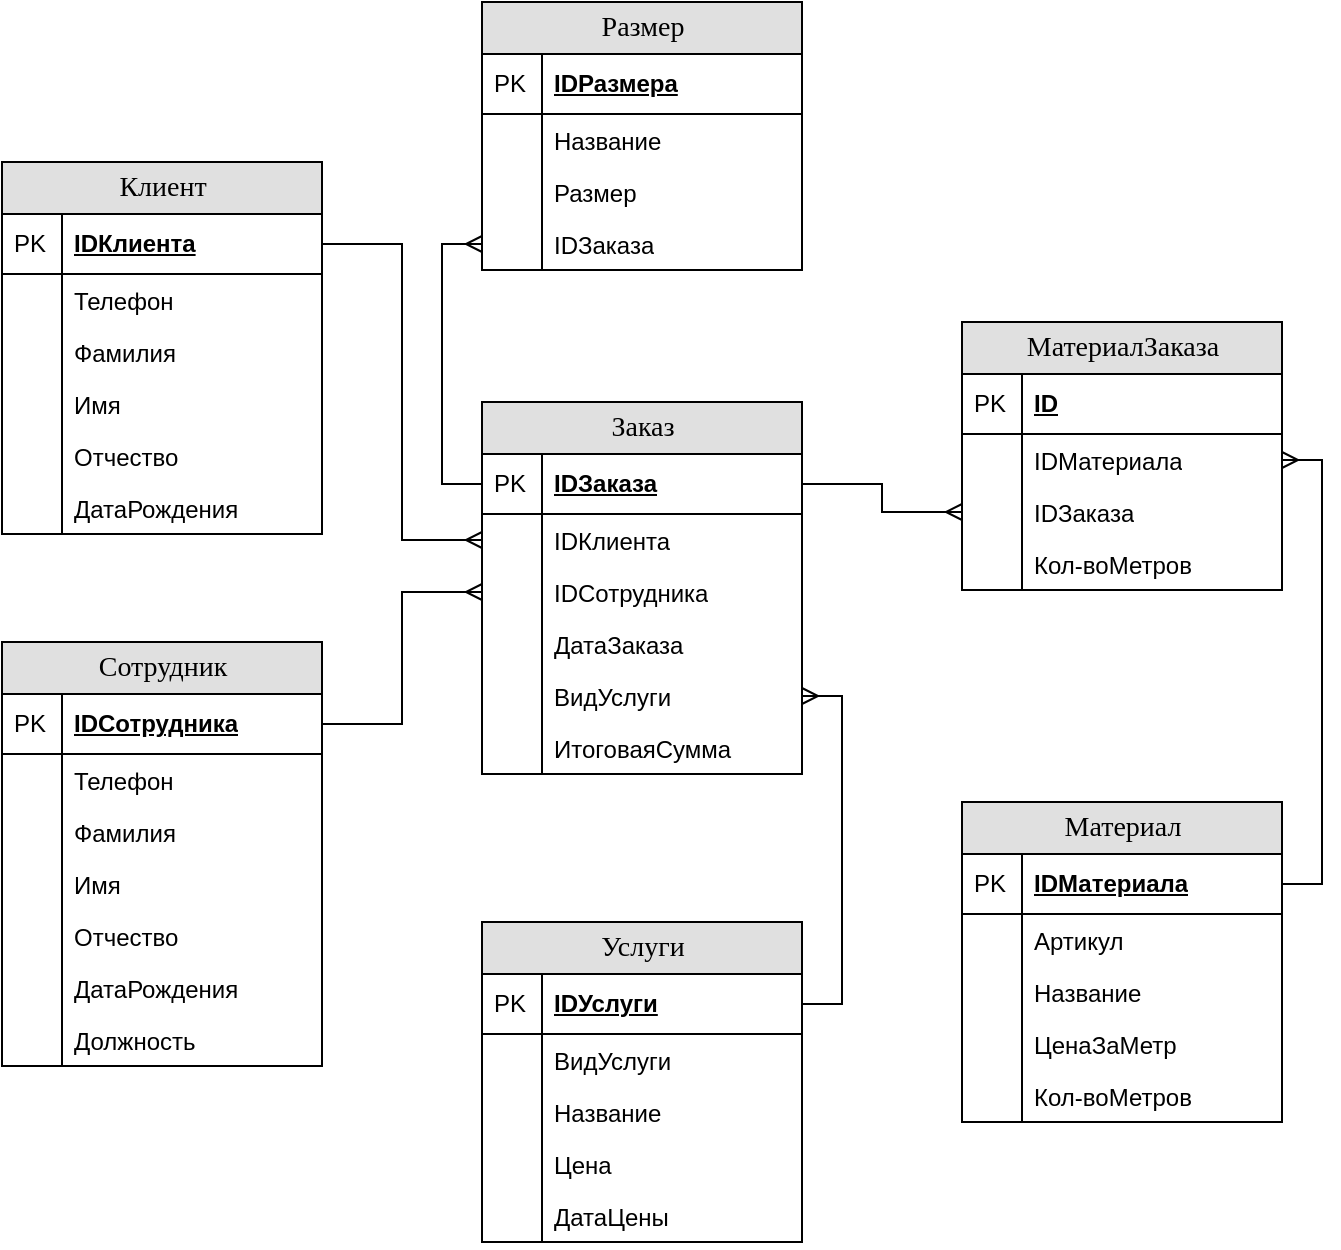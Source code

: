 <mxfile version="21.0.2" type="device"><diagram id="m5zZ38K6MGrYSZX0DE65" name="Страница 1"><mxGraphModel dx="712" dy="786" grid="1" gridSize="10" guides="1" tooltips="1" connect="1" arrows="1" fold="1" page="1" pageScale="1" pageWidth="827" pageHeight="1169" math="0" shadow="0"><root><mxCell id="0"/><mxCell id="1" parent="0"/><mxCell id="7CFp2OdTpkbT14MJSVc9-14" value="Клиент" style="swimlane;html=1;fontStyle=0;childLayout=stackLayout;horizontal=1;startSize=26;fillColor=#e0e0e0;horizontalStack=0;resizeParent=1;resizeLast=0;collapsible=1;marginBottom=0;swimlaneFillColor=#ffffff;align=center;rounded=0;shadow=0;comic=0;labelBackgroundColor=none;strokeWidth=1;fontFamily=Verdana;fontSize=14;swimlaneLine=1;" parent="1" vertex="1"><mxGeometry x="40" y="120" width="160" height="186" as="geometry"><mxRectangle x="500" y="140" width="90" height="30" as="alternateBounds"/></mxGeometry></mxCell><mxCell id="7CFp2OdTpkbT14MJSVc9-15" value="IDКлиента" style="shape=partialRectangle;top=0;left=0;right=0;bottom=1;html=1;align=left;verticalAlign=middle;fillColor=none;spacingLeft=34;spacingRight=4;whiteSpace=wrap;overflow=hidden;rotatable=0;points=[[0,0.5],[1,0.5]];portConstraint=eastwest;dropTarget=0;fontStyle=5;" parent="7CFp2OdTpkbT14MJSVc9-14" vertex="1"><mxGeometry y="26" width="160" height="30" as="geometry"/></mxCell><mxCell id="7CFp2OdTpkbT14MJSVc9-16" value="PK" style="shape=partialRectangle;top=0;left=0;bottom=0;html=1;fillColor=none;align=left;verticalAlign=middle;spacingLeft=4;spacingRight=4;whiteSpace=wrap;overflow=hidden;rotatable=0;points=[];portConstraint=eastwest;part=1;" parent="7CFp2OdTpkbT14MJSVc9-15" vertex="1" connectable="0"><mxGeometry width="30" height="30" as="geometry"/></mxCell><mxCell id="7CFp2OdTpkbT14MJSVc9-17" value="Телефон" style="shape=partialRectangle;top=0;left=0;right=0;bottom=0;html=1;align=left;verticalAlign=top;fillColor=none;spacingLeft=34;spacingRight=4;whiteSpace=wrap;overflow=hidden;rotatable=0;points=[[0,0.5],[1,0.5]];portConstraint=eastwest;dropTarget=0;" parent="7CFp2OdTpkbT14MJSVc9-14" vertex="1"><mxGeometry y="56" width="160" height="26" as="geometry"/></mxCell><mxCell id="7CFp2OdTpkbT14MJSVc9-18" value="" style="shape=partialRectangle;top=0;left=0;bottom=0;html=1;fillColor=none;align=left;verticalAlign=top;spacingLeft=4;spacingRight=4;whiteSpace=wrap;overflow=hidden;rotatable=0;points=[];portConstraint=eastwest;part=1;" parent="7CFp2OdTpkbT14MJSVc9-17" vertex="1" connectable="0"><mxGeometry width="30" height="26" as="geometry"/></mxCell><mxCell id="7CFp2OdTpkbT14MJSVc9-19" value="Фамилия" style="shape=partialRectangle;top=0;left=0;right=0;bottom=0;html=1;align=left;verticalAlign=top;fillColor=none;spacingLeft=34;spacingRight=4;whiteSpace=wrap;overflow=hidden;rotatable=0;points=[[0,0.5],[1,0.5]];portConstraint=eastwest;dropTarget=0;" parent="7CFp2OdTpkbT14MJSVc9-14" vertex="1"><mxGeometry y="82" width="160" height="26" as="geometry"/></mxCell><mxCell id="7CFp2OdTpkbT14MJSVc9-20" value="" style="shape=partialRectangle;top=0;left=0;bottom=0;html=1;fillColor=none;align=left;verticalAlign=top;spacingLeft=4;spacingRight=4;whiteSpace=wrap;overflow=hidden;rotatable=0;points=[];portConstraint=eastwest;part=1;" parent="7CFp2OdTpkbT14MJSVc9-19" vertex="1" connectable="0"><mxGeometry width="30" height="26" as="geometry"/></mxCell><mxCell id="7CFp2OdTpkbT14MJSVc9-21" value="Имя" style="shape=partialRectangle;top=0;left=0;right=0;bottom=0;html=1;align=left;verticalAlign=top;fillColor=none;spacingLeft=34;spacingRight=4;whiteSpace=wrap;overflow=hidden;rotatable=0;points=[[0,0.5],[1,0.5]];portConstraint=eastwest;dropTarget=0;" parent="7CFp2OdTpkbT14MJSVc9-14" vertex="1"><mxGeometry y="108" width="160" height="26" as="geometry"/></mxCell><mxCell id="7CFp2OdTpkbT14MJSVc9-22" value="" style="shape=partialRectangle;top=0;left=0;bottom=0;html=1;fillColor=none;align=left;verticalAlign=top;spacingLeft=4;spacingRight=4;whiteSpace=wrap;overflow=hidden;rotatable=0;points=[];portConstraint=eastwest;part=1;" parent="7CFp2OdTpkbT14MJSVc9-21" vertex="1" connectable="0"><mxGeometry width="30" height="26" as="geometry"/></mxCell><mxCell id="7CFp2OdTpkbT14MJSVc9-23" value="Отчество" style="shape=partialRectangle;top=0;left=0;right=0;bottom=0;html=1;align=left;verticalAlign=top;fillColor=none;spacingLeft=34;spacingRight=4;whiteSpace=wrap;overflow=hidden;rotatable=0;points=[[0,0.5],[1,0.5]];portConstraint=eastwest;dropTarget=0;" parent="7CFp2OdTpkbT14MJSVc9-14" vertex="1"><mxGeometry y="134" width="160" height="26" as="geometry"/></mxCell><mxCell id="7CFp2OdTpkbT14MJSVc9-24" value="" style="shape=partialRectangle;top=0;left=0;bottom=0;html=1;fillColor=none;align=left;verticalAlign=top;spacingLeft=4;spacingRight=4;whiteSpace=wrap;overflow=hidden;rotatable=0;points=[];portConstraint=eastwest;part=1;" parent="7CFp2OdTpkbT14MJSVc9-23" vertex="1" connectable="0"><mxGeometry width="30" height="26" as="geometry"/></mxCell><mxCell id="7CFp2OdTpkbT14MJSVc9-25" value="ДатаРождения" style="shape=partialRectangle;top=0;left=0;right=0;bottom=0;html=1;align=left;verticalAlign=top;fillColor=none;spacingLeft=34;spacingRight=4;whiteSpace=wrap;overflow=hidden;rotatable=0;points=[[0,0.5],[1,0.5]];portConstraint=eastwest;dropTarget=0;" parent="7CFp2OdTpkbT14MJSVc9-14" vertex="1"><mxGeometry y="160" width="160" height="26" as="geometry"/></mxCell><mxCell id="7CFp2OdTpkbT14MJSVc9-26" value="" style="shape=partialRectangle;top=0;left=0;bottom=0;html=1;fillColor=none;align=left;verticalAlign=top;spacingLeft=4;spacingRight=4;whiteSpace=wrap;overflow=hidden;rotatable=0;points=[];portConstraint=eastwest;part=1;" parent="7CFp2OdTpkbT14MJSVc9-25" vertex="1" connectable="0"><mxGeometry width="30" height="26" as="geometry"/></mxCell><mxCell id="7CFp2OdTpkbT14MJSVc9-33" value="Сотрудник" style="swimlane;html=1;fontStyle=0;childLayout=stackLayout;horizontal=1;startSize=26;fillColor=#e0e0e0;horizontalStack=0;resizeParent=1;resizeLast=0;collapsible=1;marginBottom=0;swimlaneFillColor=#ffffff;align=center;rounded=0;shadow=0;comic=0;labelBackgroundColor=none;strokeWidth=1;fontFamily=Verdana;fontSize=14;swimlaneLine=1;" parent="1" vertex="1"><mxGeometry x="40" y="360" width="160" height="212" as="geometry"><mxRectangle x="500" y="140" width="90" height="30" as="alternateBounds"/></mxGeometry></mxCell><mxCell id="7CFp2OdTpkbT14MJSVc9-34" value="IDСотрудника" style="shape=partialRectangle;top=0;left=0;right=0;bottom=1;html=1;align=left;verticalAlign=middle;fillColor=none;spacingLeft=34;spacingRight=4;whiteSpace=wrap;overflow=hidden;rotatable=0;points=[[0,0.5],[1,0.5]];portConstraint=eastwest;dropTarget=0;fontStyle=5;" parent="7CFp2OdTpkbT14MJSVc9-33" vertex="1"><mxGeometry y="26" width="160" height="30" as="geometry"/></mxCell><mxCell id="7CFp2OdTpkbT14MJSVc9-35" value="PK" style="shape=partialRectangle;top=0;left=0;bottom=0;html=1;fillColor=none;align=left;verticalAlign=middle;spacingLeft=4;spacingRight=4;whiteSpace=wrap;overflow=hidden;rotatable=0;points=[];portConstraint=eastwest;part=1;" parent="7CFp2OdTpkbT14MJSVc9-34" vertex="1" connectable="0"><mxGeometry width="30" height="30" as="geometry"/></mxCell><mxCell id="7CFp2OdTpkbT14MJSVc9-36" value="Телефон" style="shape=partialRectangle;top=0;left=0;right=0;bottom=0;html=1;align=left;verticalAlign=top;fillColor=none;spacingLeft=34;spacingRight=4;whiteSpace=wrap;overflow=hidden;rotatable=0;points=[[0,0.5],[1,0.5]];portConstraint=eastwest;dropTarget=0;" parent="7CFp2OdTpkbT14MJSVc9-33" vertex="1"><mxGeometry y="56" width="160" height="26" as="geometry"/></mxCell><mxCell id="7CFp2OdTpkbT14MJSVc9-37" value="" style="shape=partialRectangle;top=0;left=0;bottom=0;html=1;fillColor=none;align=left;verticalAlign=top;spacingLeft=4;spacingRight=4;whiteSpace=wrap;overflow=hidden;rotatable=0;points=[];portConstraint=eastwest;part=1;" parent="7CFp2OdTpkbT14MJSVc9-36" vertex="1" connectable="0"><mxGeometry width="30" height="26" as="geometry"/></mxCell><mxCell id="7CFp2OdTpkbT14MJSVc9-38" value="Фамилия" style="shape=partialRectangle;top=0;left=0;right=0;bottom=0;html=1;align=left;verticalAlign=top;fillColor=none;spacingLeft=34;spacingRight=4;whiteSpace=wrap;overflow=hidden;rotatable=0;points=[[0,0.5],[1,0.5]];portConstraint=eastwest;dropTarget=0;" parent="7CFp2OdTpkbT14MJSVc9-33" vertex="1"><mxGeometry y="82" width="160" height="26" as="geometry"/></mxCell><mxCell id="7CFp2OdTpkbT14MJSVc9-39" value="" style="shape=partialRectangle;top=0;left=0;bottom=0;html=1;fillColor=none;align=left;verticalAlign=top;spacingLeft=4;spacingRight=4;whiteSpace=wrap;overflow=hidden;rotatable=0;points=[];portConstraint=eastwest;part=1;" parent="7CFp2OdTpkbT14MJSVc9-38" vertex="1" connectable="0"><mxGeometry width="30" height="26" as="geometry"/></mxCell><mxCell id="7CFp2OdTpkbT14MJSVc9-40" value="Имя" style="shape=partialRectangle;top=0;left=0;right=0;bottom=0;html=1;align=left;verticalAlign=top;fillColor=none;spacingLeft=34;spacingRight=4;whiteSpace=wrap;overflow=hidden;rotatable=0;points=[[0,0.5],[1,0.5]];portConstraint=eastwest;dropTarget=0;" parent="7CFp2OdTpkbT14MJSVc9-33" vertex="1"><mxGeometry y="108" width="160" height="26" as="geometry"/></mxCell><mxCell id="7CFp2OdTpkbT14MJSVc9-41" value="" style="shape=partialRectangle;top=0;left=0;bottom=0;html=1;fillColor=none;align=left;verticalAlign=top;spacingLeft=4;spacingRight=4;whiteSpace=wrap;overflow=hidden;rotatable=0;points=[];portConstraint=eastwest;part=1;" parent="7CFp2OdTpkbT14MJSVc9-40" vertex="1" connectable="0"><mxGeometry width="30" height="26" as="geometry"/></mxCell><mxCell id="7CFp2OdTpkbT14MJSVc9-42" value="Отчество" style="shape=partialRectangle;top=0;left=0;right=0;bottom=0;html=1;align=left;verticalAlign=top;fillColor=none;spacingLeft=34;spacingRight=4;whiteSpace=wrap;overflow=hidden;rotatable=0;points=[[0,0.5],[1,0.5]];portConstraint=eastwest;dropTarget=0;" parent="7CFp2OdTpkbT14MJSVc9-33" vertex="1"><mxGeometry y="134" width="160" height="26" as="geometry"/></mxCell><mxCell id="7CFp2OdTpkbT14MJSVc9-43" value="" style="shape=partialRectangle;top=0;left=0;bottom=0;html=1;fillColor=none;align=left;verticalAlign=top;spacingLeft=4;spacingRight=4;whiteSpace=wrap;overflow=hidden;rotatable=0;points=[];portConstraint=eastwest;part=1;" parent="7CFp2OdTpkbT14MJSVc9-42" vertex="1" connectable="0"><mxGeometry width="30" height="26" as="geometry"/></mxCell><mxCell id="7CFp2OdTpkbT14MJSVc9-44" value="ДатаРождения" style="shape=partialRectangle;top=0;left=0;right=0;bottom=0;html=1;align=left;verticalAlign=top;fillColor=none;spacingLeft=34;spacingRight=4;whiteSpace=wrap;overflow=hidden;rotatable=0;points=[[0,0.5],[1,0.5]];portConstraint=eastwest;dropTarget=0;" parent="7CFp2OdTpkbT14MJSVc9-33" vertex="1"><mxGeometry y="160" width="160" height="26" as="geometry"/></mxCell><mxCell id="7CFp2OdTpkbT14MJSVc9-45" value="" style="shape=partialRectangle;top=0;left=0;bottom=0;html=1;fillColor=none;align=left;verticalAlign=top;spacingLeft=4;spacingRight=4;whiteSpace=wrap;overflow=hidden;rotatable=0;points=[];portConstraint=eastwest;part=1;" parent="7CFp2OdTpkbT14MJSVc9-44" vertex="1" connectable="0"><mxGeometry width="30" height="26" as="geometry"/></mxCell><mxCell id="7CFp2OdTpkbT14MJSVc9-46" value="Должность" style="shape=partialRectangle;top=0;left=0;right=0;bottom=0;html=1;align=left;verticalAlign=top;fillColor=none;spacingLeft=34;spacingRight=4;whiteSpace=wrap;overflow=hidden;rotatable=0;points=[[0,0.5],[1,0.5]];portConstraint=eastwest;dropTarget=0;" parent="7CFp2OdTpkbT14MJSVc9-33" vertex="1"><mxGeometry y="186" width="160" height="26" as="geometry"/></mxCell><mxCell id="7CFp2OdTpkbT14MJSVc9-47" value="" style="shape=partialRectangle;top=0;left=0;bottom=0;html=1;fillColor=none;align=left;verticalAlign=top;spacingLeft=4;spacingRight=4;whiteSpace=wrap;overflow=hidden;rotatable=0;points=[];portConstraint=eastwest;part=1;" parent="7CFp2OdTpkbT14MJSVc9-46" vertex="1" connectable="0"><mxGeometry width="30" height="26" as="geometry"/></mxCell><mxCell id="7CFp2OdTpkbT14MJSVc9-48" value="Заказ" style="swimlane;html=1;fontStyle=0;childLayout=stackLayout;horizontal=1;startSize=26;fillColor=#e0e0e0;horizontalStack=0;resizeParent=1;resizeLast=0;collapsible=1;marginBottom=0;swimlaneFillColor=#ffffff;align=center;rounded=0;shadow=0;comic=0;labelBackgroundColor=none;strokeWidth=1;fontFamily=Verdana;fontSize=14;swimlaneLine=1;" parent="1" vertex="1"><mxGeometry x="280" y="240" width="160" height="186" as="geometry"><mxRectangle x="500" y="140" width="90" height="30" as="alternateBounds"/></mxGeometry></mxCell><mxCell id="7CFp2OdTpkbT14MJSVc9-49" value="IDЗаказа" style="shape=partialRectangle;top=0;left=0;right=0;bottom=1;html=1;align=left;verticalAlign=middle;fillColor=none;spacingLeft=34;spacingRight=4;whiteSpace=wrap;overflow=hidden;rotatable=0;points=[[0,0.5],[1,0.5]];portConstraint=eastwest;dropTarget=0;fontStyle=5;" parent="7CFp2OdTpkbT14MJSVc9-48" vertex="1"><mxGeometry y="26" width="160" height="30" as="geometry"/></mxCell><mxCell id="7CFp2OdTpkbT14MJSVc9-50" value="PK" style="shape=partialRectangle;top=0;left=0;bottom=0;html=1;fillColor=none;align=left;verticalAlign=middle;spacingLeft=4;spacingRight=4;whiteSpace=wrap;overflow=hidden;rotatable=0;points=[];portConstraint=eastwest;part=1;" parent="7CFp2OdTpkbT14MJSVc9-49" vertex="1" connectable="0"><mxGeometry width="30" height="30" as="geometry"/></mxCell><mxCell id="7CFp2OdTpkbT14MJSVc9-51" value="IDКлиента" style="shape=partialRectangle;top=0;left=0;right=0;bottom=0;html=1;align=left;verticalAlign=top;fillColor=none;spacingLeft=34;spacingRight=4;whiteSpace=wrap;overflow=hidden;rotatable=0;points=[[0,0.5],[1,0.5]];portConstraint=eastwest;dropTarget=0;" parent="7CFp2OdTpkbT14MJSVc9-48" vertex="1"><mxGeometry y="56" width="160" height="26" as="geometry"/></mxCell><mxCell id="7CFp2OdTpkbT14MJSVc9-52" value="" style="shape=partialRectangle;top=0;left=0;bottom=0;html=1;fillColor=none;align=left;verticalAlign=top;spacingLeft=4;spacingRight=4;whiteSpace=wrap;overflow=hidden;rotatable=0;points=[];portConstraint=eastwest;part=1;" parent="7CFp2OdTpkbT14MJSVc9-51" vertex="1" connectable="0"><mxGeometry width="30" height="26" as="geometry"/></mxCell><mxCell id="7CFp2OdTpkbT14MJSVc9-53" value="IDСотрудника" style="shape=partialRectangle;top=0;left=0;right=0;bottom=0;html=1;align=left;verticalAlign=top;fillColor=none;spacingLeft=34;spacingRight=4;whiteSpace=wrap;overflow=hidden;rotatable=0;points=[[0,0.5],[1,0.5]];portConstraint=eastwest;dropTarget=0;" parent="7CFp2OdTpkbT14MJSVc9-48" vertex="1"><mxGeometry y="82" width="160" height="26" as="geometry"/></mxCell><mxCell id="7CFp2OdTpkbT14MJSVc9-54" value="" style="shape=partialRectangle;top=0;left=0;bottom=0;html=1;fillColor=none;align=left;verticalAlign=top;spacingLeft=4;spacingRight=4;whiteSpace=wrap;overflow=hidden;rotatable=0;points=[];portConstraint=eastwest;part=1;" parent="7CFp2OdTpkbT14MJSVc9-53" vertex="1" connectable="0"><mxGeometry width="30" height="26" as="geometry"/></mxCell><mxCell id="7CFp2OdTpkbT14MJSVc9-55" value="ДатаЗаказа" style="shape=partialRectangle;top=0;left=0;right=0;bottom=0;html=1;align=left;verticalAlign=top;fillColor=none;spacingLeft=34;spacingRight=4;whiteSpace=wrap;overflow=hidden;rotatable=0;points=[[0,0.5],[1,0.5]];portConstraint=eastwest;dropTarget=0;" parent="7CFp2OdTpkbT14MJSVc9-48" vertex="1"><mxGeometry y="108" width="160" height="26" as="geometry"/></mxCell><mxCell id="7CFp2OdTpkbT14MJSVc9-56" value="" style="shape=partialRectangle;top=0;left=0;bottom=0;html=1;fillColor=none;align=left;verticalAlign=top;spacingLeft=4;spacingRight=4;whiteSpace=wrap;overflow=hidden;rotatable=0;points=[];portConstraint=eastwest;part=1;" parent="7CFp2OdTpkbT14MJSVc9-55" vertex="1" connectable="0"><mxGeometry width="30" height="26" as="geometry"/></mxCell><mxCell id="7CFp2OdTpkbT14MJSVc9-57" value="ВидУслуги" style="shape=partialRectangle;top=0;left=0;right=0;bottom=0;html=1;align=left;verticalAlign=top;fillColor=none;spacingLeft=34;spacingRight=4;whiteSpace=wrap;overflow=hidden;rotatable=0;points=[[0,0.5],[1,0.5]];portConstraint=eastwest;dropTarget=0;" parent="7CFp2OdTpkbT14MJSVc9-48" vertex="1"><mxGeometry y="134" width="160" height="26" as="geometry"/></mxCell><mxCell id="7CFp2OdTpkbT14MJSVc9-58" value="" style="shape=partialRectangle;top=0;left=0;bottom=0;html=1;fillColor=none;align=left;verticalAlign=top;spacingLeft=4;spacingRight=4;whiteSpace=wrap;overflow=hidden;rotatable=0;points=[];portConstraint=eastwest;part=1;" parent="7CFp2OdTpkbT14MJSVc9-57" vertex="1" connectable="0"><mxGeometry width="30" height="26" as="geometry"/></mxCell><mxCell id="7CFp2OdTpkbT14MJSVc9-61" value="ИтоговаяСумма" style="shape=partialRectangle;top=0;left=0;right=0;bottom=0;html=1;align=left;verticalAlign=top;fillColor=none;spacingLeft=34;spacingRight=4;whiteSpace=wrap;overflow=hidden;rotatable=0;points=[[0,0.5],[1,0.5]];portConstraint=eastwest;dropTarget=0;" parent="7CFp2OdTpkbT14MJSVc9-48" vertex="1"><mxGeometry y="160" width="160" height="26" as="geometry"/></mxCell><mxCell id="7CFp2OdTpkbT14MJSVc9-62" value="" style="shape=partialRectangle;top=0;left=0;bottom=0;html=1;fillColor=none;align=left;verticalAlign=top;spacingLeft=4;spacingRight=4;whiteSpace=wrap;overflow=hidden;rotatable=0;points=[];portConstraint=eastwest;part=1;" parent="7CFp2OdTpkbT14MJSVc9-61" vertex="1" connectable="0"><mxGeometry width="30" height="26" as="geometry"/></mxCell><mxCell id="7CFp2OdTpkbT14MJSVc9-63" value="Услуги" style="swimlane;html=1;fontStyle=0;childLayout=stackLayout;horizontal=1;startSize=26;fillColor=#e0e0e0;horizontalStack=0;resizeParent=1;resizeLast=0;collapsible=1;marginBottom=0;swimlaneFillColor=#ffffff;align=center;rounded=0;shadow=0;comic=0;labelBackgroundColor=none;strokeWidth=1;fontFamily=Verdana;fontSize=14;swimlaneLine=1;" parent="1" vertex="1"><mxGeometry x="280" y="500" width="160" height="160" as="geometry"><mxRectangle x="500" y="140" width="90" height="30" as="alternateBounds"/></mxGeometry></mxCell><mxCell id="7CFp2OdTpkbT14MJSVc9-64" value="IDУслуги" style="shape=partialRectangle;top=0;left=0;right=0;bottom=1;html=1;align=left;verticalAlign=middle;fillColor=none;spacingLeft=34;spacingRight=4;whiteSpace=wrap;overflow=hidden;rotatable=0;points=[[0,0.5],[1,0.5]];portConstraint=eastwest;dropTarget=0;fontStyle=5;" parent="7CFp2OdTpkbT14MJSVc9-63" vertex="1"><mxGeometry y="26" width="160" height="30" as="geometry"/></mxCell><mxCell id="7CFp2OdTpkbT14MJSVc9-65" value="PK" style="shape=partialRectangle;top=0;left=0;bottom=0;html=1;fillColor=none;align=left;verticalAlign=middle;spacingLeft=4;spacingRight=4;whiteSpace=wrap;overflow=hidden;rotatable=0;points=[];portConstraint=eastwest;part=1;" parent="7CFp2OdTpkbT14MJSVc9-64" vertex="1" connectable="0"><mxGeometry width="30" height="30" as="geometry"/></mxCell><mxCell id="7CFp2OdTpkbT14MJSVc9-66" value="ВидУслуги" style="shape=partialRectangle;top=0;left=0;right=0;bottom=0;html=1;align=left;verticalAlign=top;fillColor=none;spacingLeft=34;spacingRight=4;whiteSpace=wrap;overflow=hidden;rotatable=0;points=[[0,0.5],[1,0.5]];portConstraint=eastwest;dropTarget=0;" parent="7CFp2OdTpkbT14MJSVc9-63" vertex="1"><mxGeometry y="56" width="160" height="26" as="geometry"/></mxCell><mxCell id="7CFp2OdTpkbT14MJSVc9-67" value="" style="shape=partialRectangle;top=0;left=0;bottom=0;html=1;fillColor=none;align=left;verticalAlign=top;spacingLeft=4;spacingRight=4;whiteSpace=wrap;overflow=hidden;rotatable=0;points=[];portConstraint=eastwest;part=1;" parent="7CFp2OdTpkbT14MJSVc9-66" vertex="1" connectable="0"><mxGeometry width="30" height="26" as="geometry"/></mxCell><mxCell id="7CFp2OdTpkbT14MJSVc9-68" value="Название" style="shape=partialRectangle;top=0;left=0;right=0;bottom=0;html=1;align=left;verticalAlign=top;fillColor=none;spacingLeft=34;spacingRight=4;whiteSpace=wrap;overflow=hidden;rotatable=0;points=[[0,0.5],[1,0.5]];portConstraint=eastwest;dropTarget=0;" parent="7CFp2OdTpkbT14MJSVc9-63" vertex="1"><mxGeometry y="82" width="160" height="26" as="geometry"/></mxCell><mxCell id="7CFp2OdTpkbT14MJSVc9-69" value="" style="shape=partialRectangle;top=0;left=0;bottom=0;html=1;fillColor=none;align=left;verticalAlign=top;spacingLeft=4;spacingRight=4;whiteSpace=wrap;overflow=hidden;rotatable=0;points=[];portConstraint=eastwest;part=1;" parent="7CFp2OdTpkbT14MJSVc9-68" vertex="1" connectable="0"><mxGeometry width="30" height="26" as="geometry"/></mxCell><mxCell id="7CFp2OdTpkbT14MJSVc9-70" value="Цена" style="shape=partialRectangle;top=0;left=0;right=0;bottom=0;html=1;align=left;verticalAlign=top;fillColor=none;spacingLeft=34;spacingRight=4;whiteSpace=wrap;overflow=hidden;rotatable=0;points=[[0,0.5],[1,0.5]];portConstraint=eastwest;dropTarget=0;" parent="7CFp2OdTpkbT14MJSVc9-63" vertex="1"><mxGeometry y="108" width="160" height="26" as="geometry"/></mxCell><mxCell id="7CFp2OdTpkbT14MJSVc9-71" value="" style="shape=partialRectangle;top=0;left=0;bottom=0;html=1;fillColor=none;align=left;verticalAlign=top;spacingLeft=4;spacingRight=4;whiteSpace=wrap;overflow=hidden;rotatable=0;points=[];portConstraint=eastwest;part=1;" parent="7CFp2OdTpkbT14MJSVc9-70" vertex="1" connectable="0"><mxGeometry width="30" height="26" as="geometry"/></mxCell><mxCell id="7CFp2OdTpkbT14MJSVc9-72" value="ДатаЦены" style="shape=partialRectangle;top=0;left=0;right=0;bottom=0;html=1;align=left;verticalAlign=top;fillColor=none;spacingLeft=34;spacingRight=4;whiteSpace=wrap;overflow=hidden;rotatable=0;points=[[0,0.5],[1,0.5]];portConstraint=eastwest;dropTarget=0;" parent="7CFp2OdTpkbT14MJSVc9-63" vertex="1"><mxGeometry y="134" width="160" height="26" as="geometry"/></mxCell><mxCell id="7CFp2OdTpkbT14MJSVc9-73" value="" style="shape=partialRectangle;top=0;left=0;bottom=0;html=1;fillColor=none;align=left;verticalAlign=top;spacingLeft=4;spacingRight=4;whiteSpace=wrap;overflow=hidden;rotatable=0;points=[];portConstraint=eastwest;part=1;" parent="7CFp2OdTpkbT14MJSVc9-72" vertex="1" connectable="0"><mxGeometry width="30" height="26" as="geometry"/></mxCell><mxCell id="7CFp2OdTpkbT14MJSVc9-78" value="Материал" style="swimlane;html=1;fontStyle=0;childLayout=stackLayout;horizontal=1;startSize=26;fillColor=#e0e0e0;horizontalStack=0;resizeParent=1;resizeLast=0;collapsible=1;marginBottom=0;swimlaneFillColor=#ffffff;align=center;rounded=0;shadow=0;comic=0;labelBackgroundColor=none;strokeWidth=1;fontFamily=Verdana;fontSize=14;swimlaneLine=1;" parent="1" vertex="1"><mxGeometry x="520" y="440" width="160" height="160" as="geometry"><mxRectangle x="500" y="140" width="90" height="30" as="alternateBounds"/></mxGeometry></mxCell><mxCell id="7CFp2OdTpkbT14MJSVc9-79" value="IDМатериала" style="shape=partialRectangle;top=0;left=0;right=0;bottom=1;html=1;align=left;verticalAlign=middle;fillColor=none;spacingLeft=34;spacingRight=4;whiteSpace=wrap;overflow=hidden;rotatable=0;points=[[0,0.5],[1,0.5]];portConstraint=eastwest;dropTarget=0;fontStyle=5;" parent="7CFp2OdTpkbT14MJSVc9-78" vertex="1"><mxGeometry y="26" width="160" height="30" as="geometry"/></mxCell><mxCell id="7CFp2OdTpkbT14MJSVc9-80" value="PK" style="shape=partialRectangle;top=0;left=0;bottom=0;html=1;fillColor=none;align=left;verticalAlign=middle;spacingLeft=4;spacingRight=4;whiteSpace=wrap;overflow=hidden;rotatable=0;points=[];portConstraint=eastwest;part=1;" parent="7CFp2OdTpkbT14MJSVc9-79" vertex="1" connectable="0"><mxGeometry width="30" height="30" as="geometry"/></mxCell><mxCell id="7CFp2OdTpkbT14MJSVc9-81" value="Артикул" style="shape=partialRectangle;top=0;left=0;right=0;bottom=0;html=1;align=left;verticalAlign=top;fillColor=none;spacingLeft=34;spacingRight=4;whiteSpace=wrap;overflow=hidden;rotatable=0;points=[[0,0.5],[1,0.5]];portConstraint=eastwest;dropTarget=0;" parent="7CFp2OdTpkbT14MJSVc9-78" vertex="1"><mxGeometry y="56" width="160" height="26" as="geometry"/></mxCell><mxCell id="7CFp2OdTpkbT14MJSVc9-82" value="" style="shape=partialRectangle;top=0;left=0;bottom=0;html=1;fillColor=none;align=left;verticalAlign=top;spacingLeft=4;spacingRight=4;whiteSpace=wrap;overflow=hidden;rotatable=0;points=[];portConstraint=eastwest;part=1;" parent="7CFp2OdTpkbT14MJSVc9-81" vertex="1" connectable="0"><mxGeometry width="30" height="26" as="geometry"/></mxCell><mxCell id="7CFp2OdTpkbT14MJSVc9-83" value="Название" style="shape=partialRectangle;top=0;left=0;right=0;bottom=0;html=1;align=left;verticalAlign=top;fillColor=none;spacingLeft=34;spacingRight=4;whiteSpace=wrap;overflow=hidden;rotatable=0;points=[[0,0.5],[1,0.5]];portConstraint=eastwest;dropTarget=0;" parent="7CFp2OdTpkbT14MJSVc9-78" vertex="1"><mxGeometry y="82" width="160" height="26" as="geometry"/></mxCell><mxCell id="7CFp2OdTpkbT14MJSVc9-84" value="" style="shape=partialRectangle;top=0;left=0;bottom=0;html=1;fillColor=none;align=left;verticalAlign=top;spacingLeft=4;spacingRight=4;whiteSpace=wrap;overflow=hidden;rotatable=0;points=[];portConstraint=eastwest;part=1;" parent="7CFp2OdTpkbT14MJSVc9-83" vertex="1" connectable="0"><mxGeometry width="30" height="26" as="geometry"/></mxCell><mxCell id="7CFp2OdTpkbT14MJSVc9-85" value="ЦенаЗаМетр" style="shape=partialRectangle;top=0;left=0;right=0;bottom=0;html=1;align=left;verticalAlign=top;fillColor=none;spacingLeft=34;spacingRight=4;whiteSpace=wrap;overflow=hidden;rotatable=0;points=[[0,0.5],[1,0.5]];portConstraint=eastwest;dropTarget=0;" parent="7CFp2OdTpkbT14MJSVc9-78" vertex="1"><mxGeometry y="108" width="160" height="26" as="geometry"/></mxCell><mxCell id="7CFp2OdTpkbT14MJSVc9-86" value="" style="shape=partialRectangle;top=0;left=0;bottom=0;html=1;fillColor=none;align=left;verticalAlign=top;spacingLeft=4;spacingRight=4;whiteSpace=wrap;overflow=hidden;rotatable=0;points=[];portConstraint=eastwest;part=1;" parent="7CFp2OdTpkbT14MJSVc9-85" vertex="1" connectable="0"><mxGeometry width="30" height="26" as="geometry"/></mxCell><mxCell id="7CFp2OdTpkbT14MJSVc9-87" value="Кол-воМетров" style="shape=partialRectangle;top=0;left=0;right=0;bottom=0;html=1;align=left;verticalAlign=top;fillColor=none;spacingLeft=34;spacingRight=4;whiteSpace=wrap;overflow=hidden;rotatable=0;points=[[0,0.5],[1,0.5]];portConstraint=eastwest;dropTarget=0;" parent="7CFp2OdTpkbT14MJSVc9-78" vertex="1"><mxGeometry y="134" width="160" height="26" as="geometry"/></mxCell><mxCell id="7CFp2OdTpkbT14MJSVc9-88" value="" style="shape=partialRectangle;top=0;left=0;bottom=0;html=1;fillColor=none;align=left;verticalAlign=top;spacingLeft=4;spacingRight=4;whiteSpace=wrap;overflow=hidden;rotatable=0;points=[];portConstraint=eastwest;part=1;" parent="7CFp2OdTpkbT14MJSVc9-87" vertex="1" connectable="0"><mxGeometry width="30" height="26" as="geometry"/></mxCell><mxCell id="7CFp2OdTpkbT14MJSVc9-89" value="МатериалЗаказа" style="swimlane;html=1;fontStyle=0;childLayout=stackLayout;horizontal=1;startSize=26;fillColor=#e0e0e0;horizontalStack=0;resizeParent=1;resizeLast=0;collapsible=1;marginBottom=0;swimlaneFillColor=#ffffff;align=center;rounded=0;shadow=0;comic=0;labelBackgroundColor=none;strokeWidth=1;fontFamily=Verdana;fontSize=14;swimlaneLine=1;" parent="1" vertex="1"><mxGeometry x="520" y="200" width="160" height="134" as="geometry"><mxRectangle x="500" y="140" width="90" height="30" as="alternateBounds"/></mxGeometry></mxCell><mxCell id="7CFp2OdTpkbT14MJSVc9-90" value="ID" style="shape=partialRectangle;top=0;left=0;right=0;bottom=1;html=1;align=left;verticalAlign=middle;fillColor=none;spacingLeft=34;spacingRight=4;whiteSpace=wrap;overflow=hidden;rotatable=0;points=[[0,0.5],[1,0.5]];portConstraint=eastwest;dropTarget=0;fontStyle=5;" parent="7CFp2OdTpkbT14MJSVc9-89" vertex="1"><mxGeometry y="26" width="160" height="30" as="geometry"/></mxCell><mxCell id="7CFp2OdTpkbT14MJSVc9-91" value="PK" style="shape=partialRectangle;top=0;left=0;bottom=0;html=1;fillColor=none;align=left;verticalAlign=middle;spacingLeft=4;spacingRight=4;whiteSpace=wrap;overflow=hidden;rotatable=0;points=[];portConstraint=eastwest;part=1;" parent="7CFp2OdTpkbT14MJSVc9-90" vertex="1" connectable="0"><mxGeometry width="30" height="30" as="geometry"/></mxCell><mxCell id="7CFp2OdTpkbT14MJSVc9-92" value="IDМатериала" style="shape=partialRectangle;top=0;left=0;right=0;bottom=0;html=1;align=left;verticalAlign=top;fillColor=none;spacingLeft=34;spacingRight=4;whiteSpace=wrap;overflow=hidden;rotatable=0;points=[[0,0.5],[1,0.5]];portConstraint=eastwest;dropTarget=0;" parent="7CFp2OdTpkbT14MJSVc9-89" vertex="1"><mxGeometry y="56" width="160" height="26" as="geometry"/></mxCell><mxCell id="7CFp2OdTpkbT14MJSVc9-93" value="" style="shape=partialRectangle;top=0;left=0;bottom=0;html=1;fillColor=none;align=left;verticalAlign=top;spacingLeft=4;spacingRight=4;whiteSpace=wrap;overflow=hidden;rotatable=0;points=[];portConstraint=eastwest;part=1;" parent="7CFp2OdTpkbT14MJSVc9-92" vertex="1" connectable="0"><mxGeometry width="30" height="26" as="geometry"/></mxCell><mxCell id="7CFp2OdTpkbT14MJSVc9-94" value="IDЗаказа" style="shape=partialRectangle;top=0;left=0;right=0;bottom=0;html=1;align=left;verticalAlign=top;fillColor=none;spacingLeft=34;spacingRight=4;whiteSpace=wrap;overflow=hidden;rotatable=0;points=[[0,0.5],[1,0.5]];portConstraint=eastwest;dropTarget=0;" parent="7CFp2OdTpkbT14MJSVc9-89" vertex="1"><mxGeometry y="82" width="160" height="26" as="geometry"/></mxCell><mxCell id="7CFp2OdTpkbT14MJSVc9-95" value="" style="shape=partialRectangle;top=0;left=0;bottom=0;html=1;fillColor=none;align=left;verticalAlign=top;spacingLeft=4;spacingRight=4;whiteSpace=wrap;overflow=hidden;rotatable=0;points=[];portConstraint=eastwest;part=1;" parent="7CFp2OdTpkbT14MJSVc9-94" vertex="1" connectable="0"><mxGeometry width="30" height="26" as="geometry"/></mxCell><mxCell id="7CFp2OdTpkbT14MJSVc9-100" value="Кол-воМетров" style="shape=partialRectangle;top=0;left=0;right=0;bottom=0;html=1;align=left;verticalAlign=top;fillColor=none;spacingLeft=34;spacingRight=4;whiteSpace=wrap;overflow=hidden;rotatable=0;points=[[0,0.5],[1,0.5]];portConstraint=eastwest;dropTarget=0;" parent="7CFp2OdTpkbT14MJSVc9-89" vertex="1"><mxGeometry y="108" width="160" height="26" as="geometry"/></mxCell><mxCell id="7CFp2OdTpkbT14MJSVc9-101" value="" style="shape=partialRectangle;top=0;left=0;bottom=0;html=1;fillColor=none;align=left;verticalAlign=top;spacingLeft=4;spacingRight=4;whiteSpace=wrap;overflow=hidden;rotatable=0;points=[];portConstraint=eastwest;part=1;" parent="7CFp2OdTpkbT14MJSVc9-100" vertex="1" connectable="0"><mxGeometry width="30" height="26" as="geometry"/></mxCell><mxCell id="7CFp2OdTpkbT14MJSVc9-129" style="edgeStyle=orthogonalEdgeStyle;rounded=0;orthogonalLoop=1;jettySize=auto;html=1;exitX=1;exitY=0.5;exitDx=0;exitDy=0;entryX=0;entryY=0.5;entryDx=0;entryDy=0;endArrow=ERmany;endFill=0;" parent="1" source="7CFp2OdTpkbT14MJSVc9-15" target="7CFp2OdTpkbT14MJSVc9-51" edge="1"><mxGeometry relative="1" as="geometry"/></mxCell><mxCell id="7CFp2OdTpkbT14MJSVc9-130" style="edgeStyle=orthogonalEdgeStyle;rounded=0;orthogonalLoop=1;jettySize=auto;html=1;exitX=1;exitY=0.5;exitDx=0;exitDy=0;entryX=0;entryY=0.5;entryDx=0;entryDy=0;endArrow=ERmany;endFill=0;" parent="1" source="7CFp2OdTpkbT14MJSVc9-34" target="7CFp2OdTpkbT14MJSVc9-53" edge="1"><mxGeometry relative="1" as="geometry"/></mxCell><mxCell id="7CFp2OdTpkbT14MJSVc9-131" style="edgeStyle=orthogonalEdgeStyle;rounded=0;orthogonalLoop=1;jettySize=auto;html=1;exitX=1;exitY=0.5;exitDx=0;exitDy=0;entryX=1;entryY=0.5;entryDx=0;entryDy=0;endArrow=ERmany;endFill=0;" parent="1" source="7CFp2OdTpkbT14MJSVc9-64" target="7CFp2OdTpkbT14MJSVc9-57" edge="1"><mxGeometry relative="1" as="geometry"/></mxCell><mxCell id="7CFp2OdTpkbT14MJSVc9-132" style="edgeStyle=orthogonalEdgeStyle;rounded=0;orthogonalLoop=1;jettySize=auto;html=1;exitX=1;exitY=0.5;exitDx=0;exitDy=0;entryX=1;entryY=0.5;entryDx=0;entryDy=0;endArrow=ERmany;endFill=0;" parent="1" source="7CFp2OdTpkbT14MJSVc9-79" target="7CFp2OdTpkbT14MJSVc9-92" edge="1"><mxGeometry relative="1" as="geometry"/></mxCell><mxCell id="7CFp2OdTpkbT14MJSVc9-133" style="edgeStyle=orthogonalEdgeStyle;rounded=0;orthogonalLoop=1;jettySize=auto;html=1;exitX=1;exitY=0.5;exitDx=0;exitDy=0;entryX=0;entryY=0.5;entryDx=0;entryDy=0;endArrow=ERmany;endFill=0;" parent="1" source="7CFp2OdTpkbT14MJSVc9-49" target="7CFp2OdTpkbT14MJSVc9-94" edge="1"><mxGeometry relative="1" as="geometry"/></mxCell><mxCell id="05GhG2GpWTnorj16D2dv-1" value="Размер" style="swimlane;html=1;fontStyle=0;childLayout=stackLayout;horizontal=1;startSize=26;fillColor=#e0e0e0;horizontalStack=0;resizeParent=1;resizeLast=0;collapsible=1;marginBottom=0;swimlaneFillColor=#ffffff;align=center;rounded=0;shadow=0;comic=0;labelBackgroundColor=none;strokeWidth=1;fontFamily=Verdana;fontSize=14;swimlaneLine=1;" vertex="1" parent="1"><mxGeometry x="280" y="40" width="160" height="134" as="geometry"><mxRectangle x="500" y="140" width="90" height="30" as="alternateBounds"/></mxGeometry></mxCell><mxCell id="05GhG2GpWTnorj16D2dv-2" value="IDРазмера" style="shape=partialRectangle;top=0;left=0;right=0;bottom=1;html=1;align=left;verticalAlign=middle;fillColor=none;spacingLeft=34;spacingRight=4;whiteSpace=wrap;overflow=hidden;rotatable=0;points=[[0,0.5],[1,0.5]];portConstraint=eastwest;dropTarget=0;fontStyle=5;" vertex="1" parent="05GhG2GpWTnorj16D2dv-1"><mxGeometry y="26" width="160" height="30" as="geometry"/></mxCell><mxCell id="05GhG2GpWTnorj16D2dv-3" value="PK" style="shape=partialRectangle;top=0;left=0;bottom=0;html=1;fillColor=none;align=left;verticalAlign=middle;spacingLeft=4;spacingRight=4;whiteSpace=wrap;overflow=hidden;rotatable=0;points=[];portConstraint=eastwest;part=1;" vertex="1" connectable="0" parent="05GhG2GpWTnorj16D2dv-2"><mxGeometry width="30" height="30" as="geometry"/></mxCell><mxCell id="05GhG2GpWTnorj16D2dv-4" value="Название" style="shape=partialRectangle;top=0;left=0;right=0;bottom=0;html=1;align=left;verticalAlign=top;fillColor=none;spacingLeft=34;spacingRight=4;whiteSpace=wrap;overflow=hidden;rotatable=0;points=[[0,0.5],[1,0.5]];portConstraint=eastwest;dropTarget=0;" vertex="1" parent="05GhG2GpWTnorj16D2dv-1"><mxGeometry y="56" width="160" height="26" as="geometry"/></mxCell><mxCell id="05GhG2GpWTnorj16D2dv-5" value="" style="shape=partialRectangle;top=0;left=0;bottom=0;html=1;fillColor=none;align=left;verticalAlign=top;spacingLeft=4;spacingRight=4;whiteSpace=wrap;overflow=hidden;rotatable=0;points=[];portConstraint=eastwest;part=1;" vertex="1" connectable="0" parent="05GhG2GpWTnorj16D2dv-4"><mxGeometry width="30" height="26" as="geometry"/></mxCell><mxCell id="05GhG2GpWTnorj16D2dv-6" value="Размер" style="shape=partialRectangle;top=0;left=0;right=0;bottom=0;html=1;align=left;verticalAlign=top;fillColor=none;spacingLeft=34;spacingRight=4;whiteSpace=wrap;overflow=hidden;rotatable=0;points=[[0,0.5],[1,0.5]];portConstraint=eastwest;dropTarget=0;" vertex="1" parent="05GhG2GpWTnorj16D2dv-1"><mxGeometry y="82" width="160" height="26" as="geometry"/></mxCell><mxCell id="05GhG2GpWTnorj16D2dv-7" value="" style="shape=partialRectangle;top=0;left=0;bottom=0;html=1;fillColor=none;align=left;verticalAlign=top;spacingLeft=4;spacingRight=4;whiteSpace=wrap;overflow=hidden;rotatable=0;points=[];portConstraint=eastwest;part=1;" vertex="1" connectable="0" parent="05GhG2GpWTnorj16D2dv-6"><mxGeometry width="30" height="26" as="geometry"/></mxCell><mxCell id="05GhG2GpWTnorj16D2dv-8" value="IDЗаказа" style="shape=partialRectangle;top=0;left=0;right=0;bottom=0;html=1;align=left;verticalAlign=top;fillColor=none;spacingLeft=34;spacingRight=4;whiteSpace=wrap;overflow=hidden;rotatable=0;points=[[0,0.5],[1,0.5]];portConstraint=eastwest;dropTarget=0;" vertex="1" parent="05GhG2GpWTnorj16D2dv-1"><mxGeometry y="108" width="160" height="26" as="geometry"/></mxCell><mxCell id="05GhG2GpWTnorj16D2dv-9" value="" style="shape=partialRectangle;top=0;left=0;bottom=0;html=1;fillColor=none;align=left;verticalAlign=top;spacingLeft=4;spacingRight=4;whiteSpace=wrap;overflow=hidden;rotatable=0;points=[];portConstraint=eastwest;part=1;" vertex="1" connectable="0" parent="05GhG2GpWTnorj16D2dv-8"><mxGeometry width="30" height="26" as="geometry"/></mxCell><mxCell id="05GhG2GpWTnorj16D2dv-12" style="edgeStyle=orthogonalEdgeStyle;rounded=0;orthogonalLoop=1;jettySize=auto;html=1;exitX=0;exitY=0.5;exitDx=0;exitDy=0;entryX=0;entryY=0.5;entryDx=0;entryDy=0;endArrow=ERmany;endFill=0;" edge="1" parent="1" source="7CFp2OdTpkbT14MJSVc9-49" target="05GhG2GpWTnorj16D2dv-8"><mxGeometry relative="1" as="geometry"/></mxCell></root></mxGraphModel></diagram></mxfile>